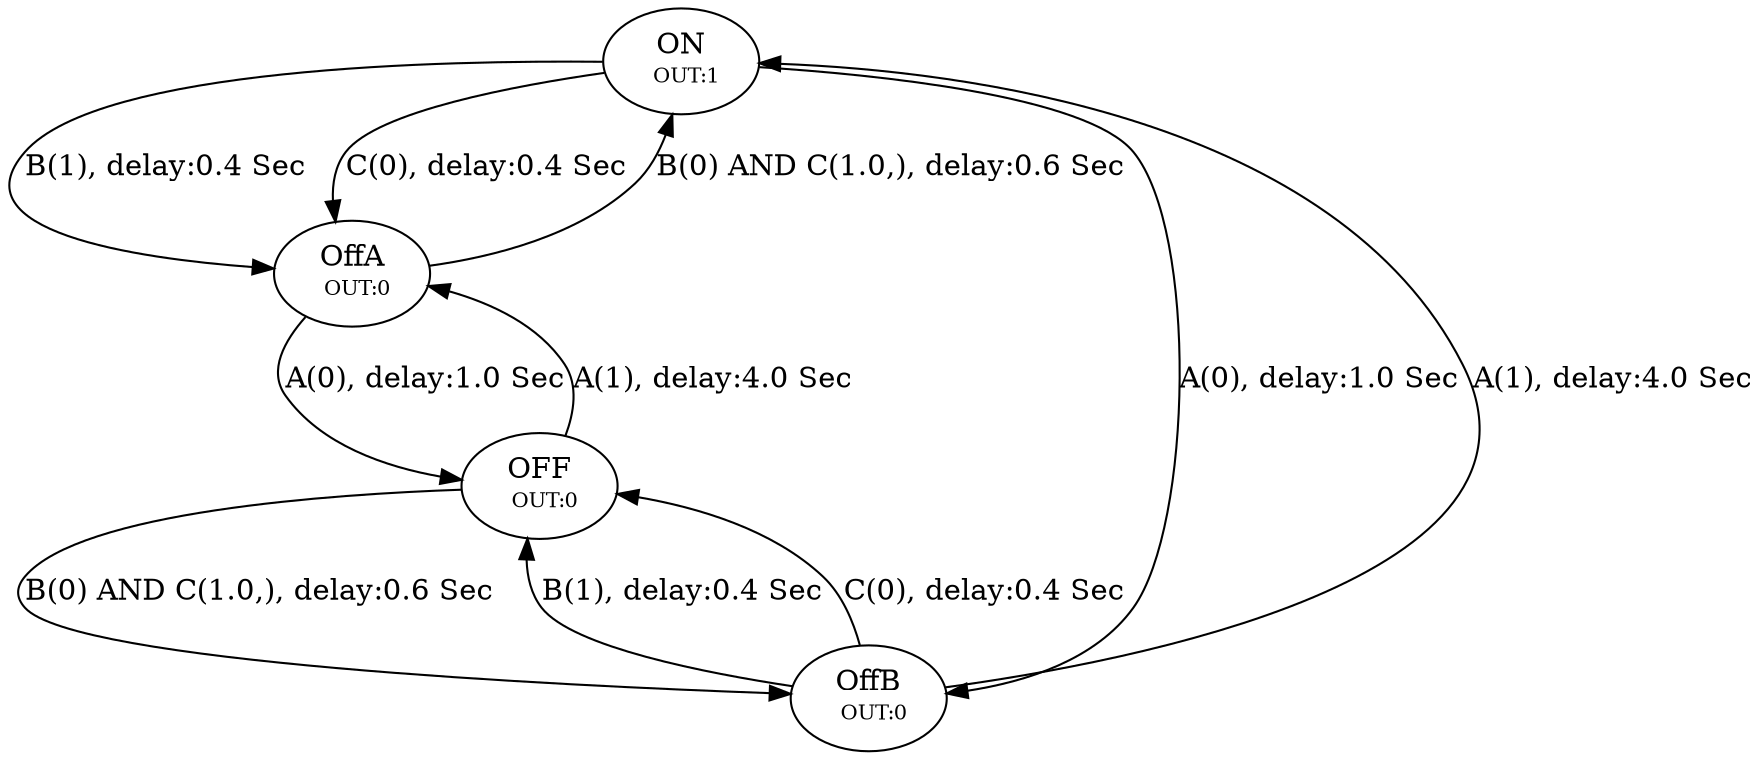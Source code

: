 digraph BehavioralModel {
K=2;
overlap=scale;

  // Nodes
  ON [ style=filled, shape=ellipse,penwidth = 1, peripheries=1, fillcolor=white, color=black, fontcolor=black , label=<ON<BR/> <FONT POINT-SIZE="10">OUT:1</FONT>>]
  OFF [ style=filled, shape=ellipse,penwidth = 1, peripheries=1, fillcolor=white, color=black, fontcolor=black , label=<OFF<BR/> <FONT POINT-SIZE="10">OUT:0</FONT>>]
  OffA [ style=filled, shape=ellipse,penwidth = 1, peripheries=1, fillcolor=white, color=black, fontcolor=black , label=<OffA<BR/> <FONT POINT-SIZE="10">OUT:0</FONT>>]
  OffB [ style=filled, shape=ellipse,penwidth = 1, peripheries=1, fillcolor=white, color=black, fontcolor=black , label=<OffB<BR/> <FONT POINT-SIZE="10">OUT:0</FONT>>]

  // Transitions
  ON -> OffB [ penwidth = 1,label=<A(0), delay:1.0 Sec>, color=black, fontcolor=black ]
  OffB -> ON [ penwidth = 1,label=<A(1), delay:4.0 Sec>, color=black, fontcolor=black ]
  OFF -> OffB [ penwidth = 1,label=<B(0) AND C(1.0,), delay:0.6 Sec>, color=black, fontcolor=black ]
  OffB -> OFF [ penwidth = 1,label=<B(1), delay:0.4 Sec>, color=black, fontcolor=black ]
  ON -> OffA [ penwidth = 1,label=<B(1), delay:0.4 Sec>, color=black, fontcolor=black ]
  OffA -> ON [ penwidth = 1,label=<B(0) AND C(1.0,), delay:0.6 Sec>, color=black, fontcolor=black ]
  OffA -> OFF [ penwidth = 1,label=<A(0), delay:1.0 Sec>, color=black, fontcolor=black ]
  OFF -> OffA [ penwidth = 1,label=<A(1), delay:4.0 Sec>, color=black, fontcolor=black ]
  OffB -> OFF [ penwidth = 1,label=<C(0), delay:0.4 Sec>, color=black, fontcolor=black ]
  ON -> OffA [ penwidth = 1,label=<C(0), delay:0.4 Sec>, color=black, fontcolor=black ]
}

